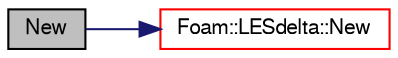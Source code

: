 digraph "New"
{
  bgcolor="transparent";
  edge [fontname="FreeSans",fontsize="10",labelfontname="FreeSans",labelfontsize="10"];
  node [fontname="FreeSans",fontsize="10",shape=record];
  rankdir="LR";
  Node313 [label="New",height=0.2,width=0.4,color="black", fillcolor="grey75", style="filled", fontcolor="black"];
  Node313 -> Node314 [color="midnightblue",fontsize="10",style="solid",fontname="FreeSans"];
  Node314 [label="Foam::LESdelta::New",height=0.2,width=0.4,color="red",URL="$a31110.html#a7f6a411c5d40f0368ed27eb2cc90cafb",tooltip="Return a reference to the selected LES delta. "];
}
